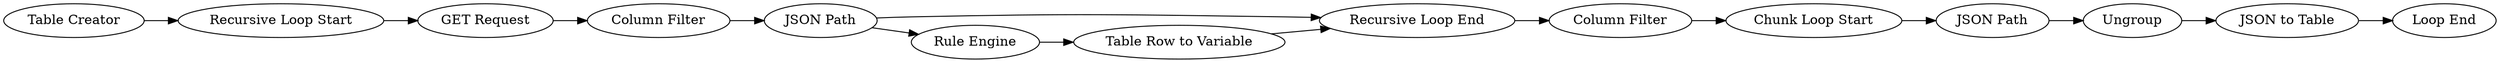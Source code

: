 digraph {
	673 -> 671
	672 -> 670
	668 -> 667
	675 -> 680
	680 -> 678
	676 -> 679
	678 -> 676
	682 -> 668
	671 -> 681
	669 -> 672
	681 -> 675
	670 -> 673
	672 -> 671
	667 -> 669
	670 [label="Rule Engine"]
	675 [label="Chunk Loop Start"]
	681 [label="Column Filter"]
	667 [label="GET Request"]
	669 [label="Column Filter"]
	671 [label="Recursive Loop End"]
	672 [label="JSON Path"]
	668 [label="Recursive Loop Start"]
	679 [label="Loop End"]
	680 [label="JSON Path"]
	678 [label=Ungroup]
	682 [label="Table Creator"]
	676 [label="JSON to Table"]
	673 [label="Table Row to Variable"]
	rankdir=LR
}
